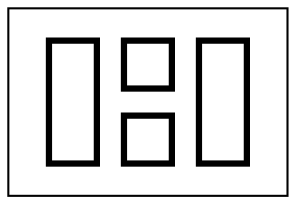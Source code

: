 digraph G {
node [shape=box];
		a0 [label=<
 <TABLE cellspacing="10" border="0" cellpadding="10" >


	<TR>
	<TD border="3" rowspan="2" ></TD>
	<TD border="3"></TD>
	<TD border="3" rowspan="2"></TD>
	</TR>

	<TR>
	<TD border="3" colspan="1"></TD>
	</TR>



</TABLE>>];


}
